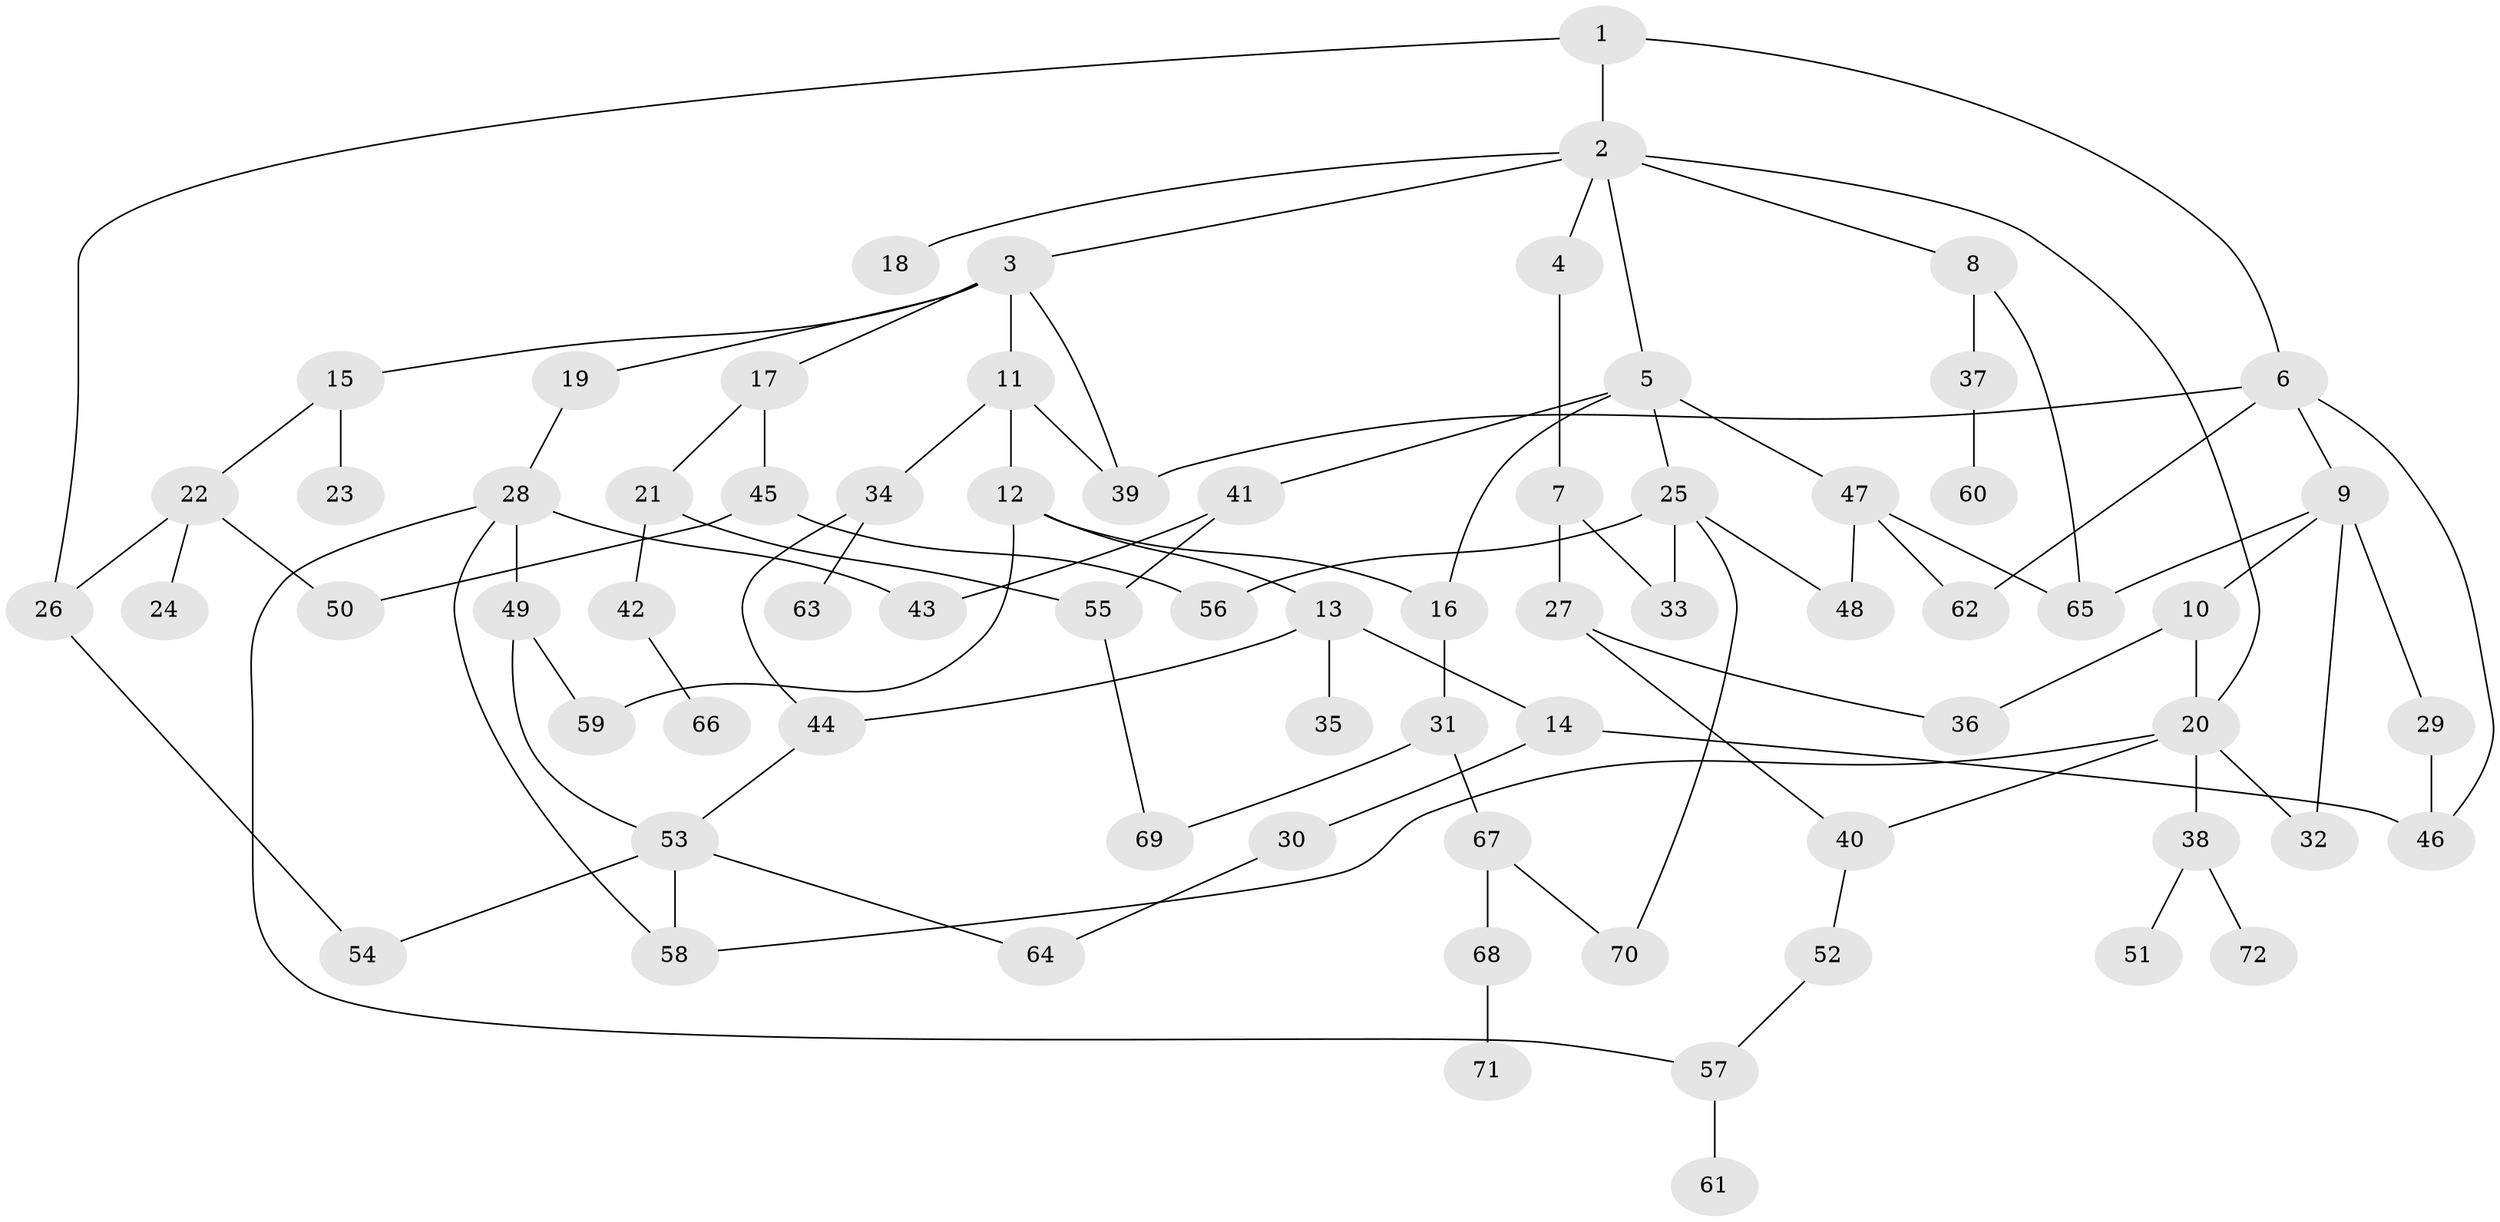 // original degree distribution, {4: 0.15126050420168066, 8: 0.008403361344537815, 7: 0.008403361344537815, 2: 0.36134453781512604, 5: 0.04201680672268908, 3: 0.13445378151260504, 6: 0.025210084033613446, 1: 0.2689075630252101}
// Generated by graph-tools (version 1.1) at 2025/48/03/04/25 22:48:39]
// undirected, 72 vertices, 100 edges
graph export_dot {
  node [color=gray90,style=filled];
  1;
  2;
  3;
  4;
  5;
  6;
  7;
  8;
  9;
  10;
  11;
  12;
  13;
  14;
  15;
  16;
  17;
  18;
  19;
  20;
  21;
  22;
  23;
  24;
  25;
  26;
  27;
  28;
  29;
  30;
  31;
  32;
  33;
  34;
  35;
  36;
  37;
  38;
  39;
  40;
  41;
  42;
  43;
  44;
  45;
  46;
  47;
  48;
  49;
  50;
  51;
  52;
  53;
  54;
  55;
  56;
  57;
  58;
  59;
  60;
  61;
  62;
  63;
  64;
  65;
  66;
  67;
  68;
  69;
  70;
  71;
  72;
  1 -- 2 [weight=1.0];
  1 -- 6 [weight=1.0];
  1 -- 26 [weight=1.0];
  2 -- 3 [weight=1.0];
  2 -- 4 [weight=1.0];
  2 -- 5 [weight=1.0];
  2 -- 8 [weight=1.0];
  2 -- 18 [weight=1.0];
  2 -- 20 [weight=1.0];
  3 -- 11 [weight=1.0];
  3 -- 15 [weight=1.0];
  3 -- 17 [weight=1.0];
  3 -- 19 [weight=1.0];
  3 -- 39 [weight=1.0];
  4 -- 7 [weight=1.0];
  5 -- 16 [weight=1.0];
  5 -- 25 [weight=1.0];
  5 -- 41 [weight=1.0];
  5 -- 47 [weight=1.0];
  6 -- 9 [weight=1.0];
  6 -- 39 [weight=1.0];
  6 -- 46 [weight=1.0];
  6 -- 62 [weight=1.0];
  7 -- 27 [weight=1.0];
  7 -- 33 [weight=1.0];
  8 -- 37 [weight=1.0];
  8 -- 65 [weight=1.0];
  9 -- 10 [weight=1.0];
  9 -- 29 [weight=1.0];
  9 -- 32 [weight=1.0];
  9 -- 65 [weight=1.0];
  10 -- 20 [weight=1.0];
  10 -- 36 [weight=1.0];
  11 -- 12 [weight=1.0];
  11 -- 34 [weight=1.0];
  11 -- 39 [weight=1.0];
  12 -- 13 [weight=1.0];
  12 -- 16 [weight=1.0];
  12 -- 59 [weight=1.0];
  13 -- 14 [weight=1.0];
  13 -- 35 [weight=1.0];
  13 -- 44 [weight=1.0];
  14 -- 30 [weight=1.0];
  14 -- 46 [weight=1.0];
  15 -- 22 [weight=1.0];
  15 -- 23 [weight=1.0];
  16 -- 31 [weight=1.0];
  17 -- 21 [weight=1.0];
  17 -- 45 [weight=1.0];
  19 -- 28 [weight=1.0];
  20 -- 32 [weight=1.0];
  20 -- 38 [weight=1.0];
  20 -- 40 [weight=1.0];
  20 -- 58 [weight=1.0];
  21 -- 42 [weight=1.0];
  21 -- 55 [weight=1.0];
  22 -- 24 [weight=1.0];
  22 -- 26 [weight=1.0];
  22 -- 50 [weight=1.0];
  25 -- 33 [weight=1.0];
  25 -- 48 [weight=1.0];
  25 -- 56 [weight=1.0];
  25 -- 70 [weight=1.0];
  26 -- 54 [weight=1.0];
  27 -- 36 [weight=1.0];
  27 -- 40 [weight=1.0];
  28 -- 43 [weight=1.0];
  28 -- 49 [weight=1.0];
  28 -- 57 [weight=1.0];
  28 -- 58 [weight=1.0];
  29 -- 46 [weight=1.0];
  30 -- 64 [weight=1.0];
  31 -- 67 [weight=1.0];
  31 -- 69 [weight=1.0];
  34 -- 44 [weight=1.0];
  34 -- 63 [weight=1.0];
  37 -- 60 [weight=1.0];
  38 -- 51 [weight=1.0];
  38 -- 72 [weight=1.0];
  40 -- 52 [weight=1.0];
  41 -- 43 [weight=1.0];
  41 -- 55 [weight=1.0];
  42 -- 66 [weight=1.0];
  44 -- 53 [weight=1.0];
  45 -- 50 [weight=1.0];
  45 -- 56 [weight=1.0];
  47 -- 48 [weight=1.0];
  47 -- 62 [weight=1.0];
  47 -- 65 [weight=1.0];
  49 -- 53 [weight=1.0];
  49 -- 59 [weight=1.0];
  52 -- 57 [weight=1.0];
  53 -- 54 [weight=1.0];
  53 -- 58 [weight=1.0];
  53 -- 64 [weight=1.0];
  55 -- 69 [weight=1.0];
  57 -- 61 [weight=1.0];
  67 -- 68 [weight=1.0];
  67 -- 70 [weight=1.0];
  68 -- 71 [weight=1.0];
}
